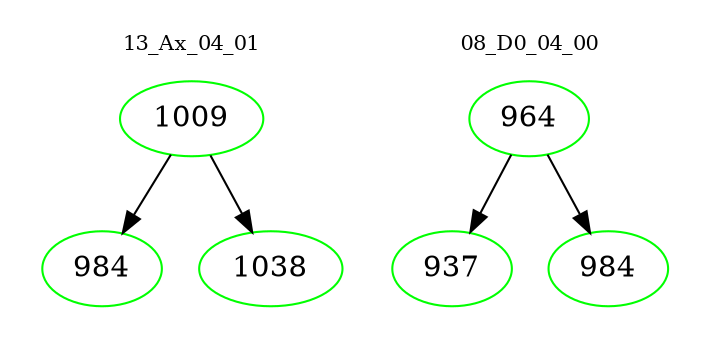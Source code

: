 digraph{
subgraph cluster_0 {
color = white
label = "13_Ax_04_01";
fontsize=10;
T0_1009 [label="1009", color="green"]
T0_1009 -> T0_984 [color="black"]
T0_984 [label="984", color="green"]
T0_1009 -> T0_1038 [color="black"]
T0_1038 [label="1038", color="green"]
}
subgraph cluster_1 {
color = white
label = "08_D0_04_00";
fontsize=10;
T1_964 [label="964", color="green"]
T1_964 -> T1_937 [color="black"]
T1_937 [label="937", color="green"]
T1_964 -> T1_984 [color="black"]
T1_984 [label="984", color="green"]
}
}
